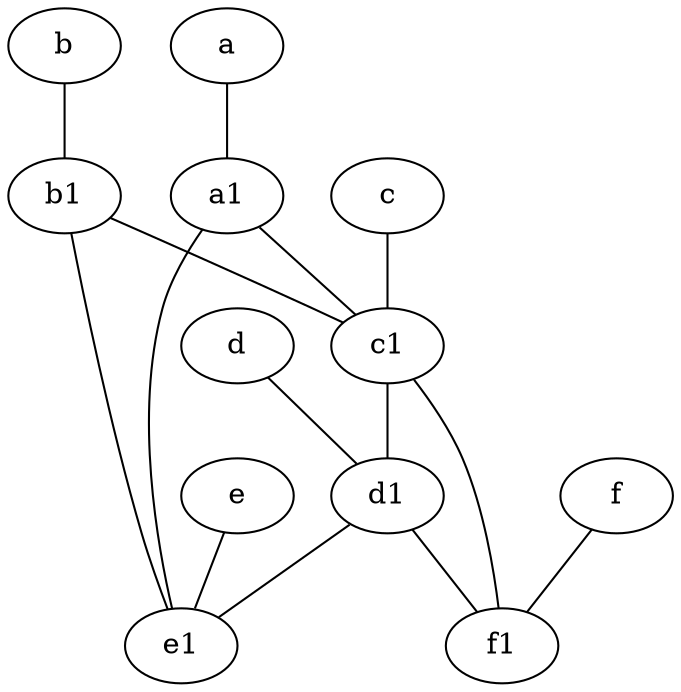 graph {
	node [labelfontsize=50]
	e1 [labelfontsize=50 pos="7,7!"]
	a [labelfontsize=50 pos="8,2!"]
	e [labelfontsize=50 pos="7,9!"]
	b1 [labelfontsize=50 pos="9,4!"]
	d [labelfontsize=50 pos="2,5!"]
	d1 [labelfontsize=50 pos="3,5!"]
	c1 [labelfontsize=50 pos="4.5,3!"]
	a1 [labelfontsize=50 pos="8,3!"]
	b [labelfontsize=50 pos="10,4!"]
	c [labelfontsize=50 pos="4.5,2!"]
	f1 [labelfontsize=50 pos="3,8!"]
	f [labelfontsize=50 pos="3,9!"]
	f -- f1
	a -- a1
	b1 -- e1
	c -- c1
	c1 -- d1
	b -- b1
	e -- e1
	d1 -- e1
	d1 -- f1
	b1 -- c1
	d -- d1
	c1 -- f1
	a1 -- c1
	a1 -- e1
}
